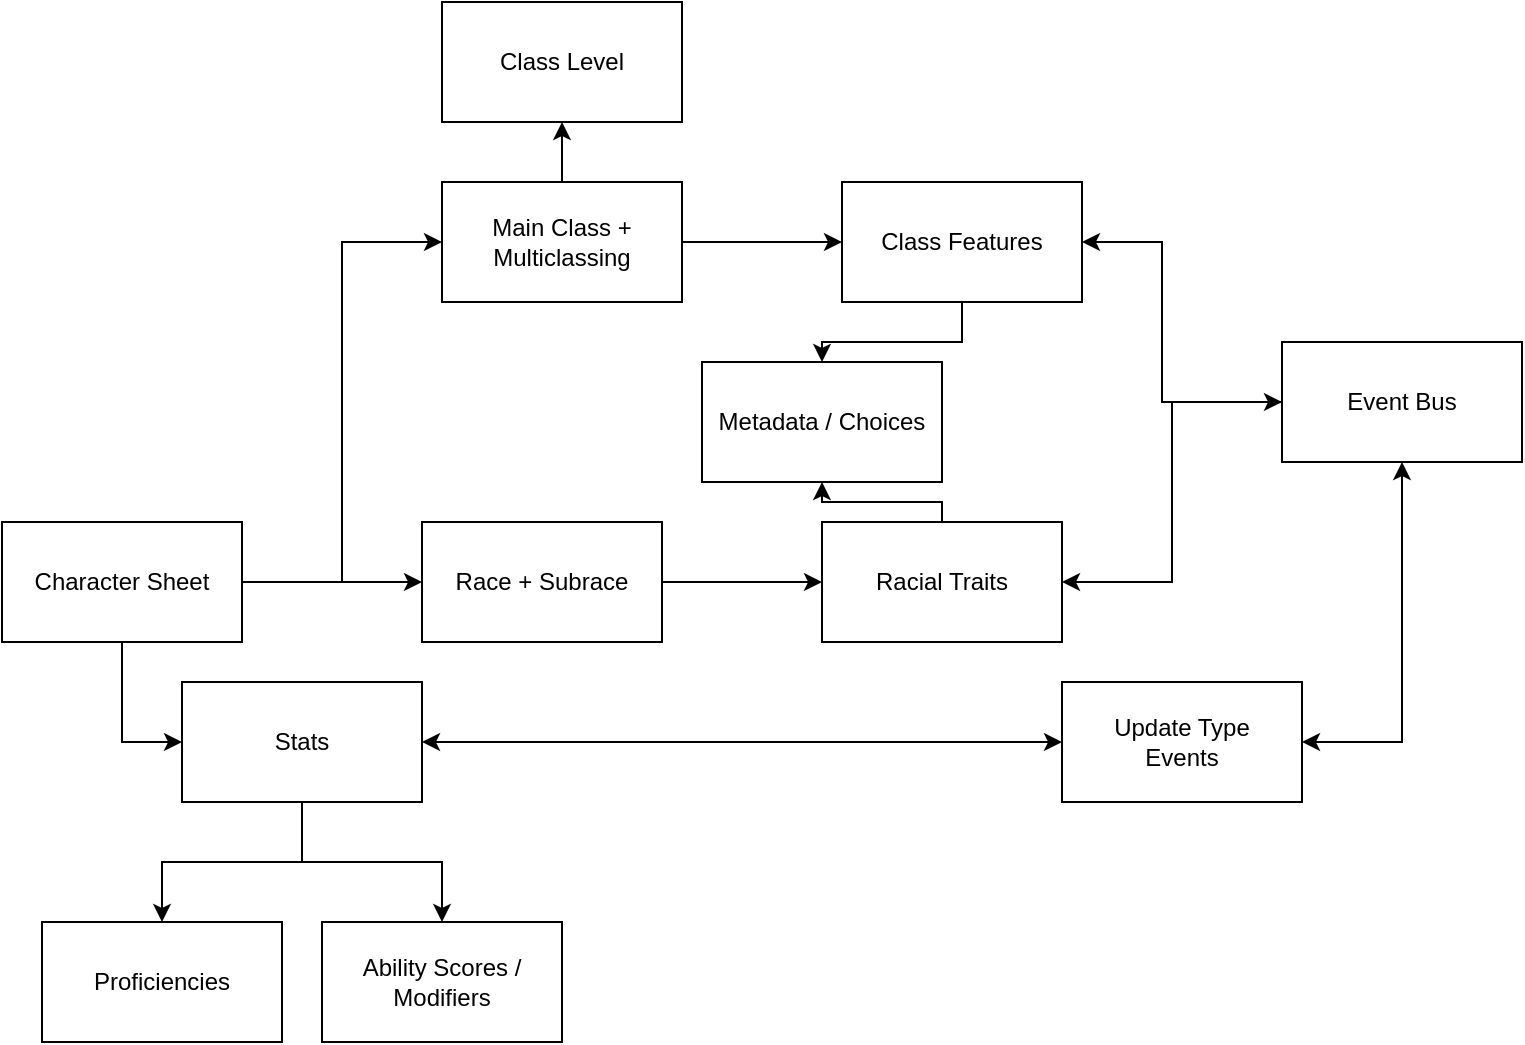 <mxfile version="16.1.2" type="device" pages="2"><diagram id="zWpXQNLY9MVaaaE5by92" name="Character Sheet"><mxGraphModel dx="1038" dy="649" grid="1" gridSize="10" guides="1" tooltips="1" connect="1" arrows="1" fold="1" page="1" pageScale="1" pageWidth="850" pageHeight="1100" math="0" shadow="0"><root><mxCell id="0"/><mxCell id="1" parent="0"/><mxCell id="rF89uDadST_IWnN8tlXQ-12" style="edgeStyle=orthogonalEdgeStyle;rounded=0;orthogonalLoop=1;jettySize=auto;html=1;exitX=1;exitY=0.5;exitDx=0;exitDy=0;" parent="1" source="rF89uDadST_IWnN8tlXQ-1" target="rF89uDadST_IWnN8tlXQ-10" edge="1"><mxGeometry relative="1" as="geometry"><Array as="points"><mxPoint x="240" y="390"/><mxPoint x="240" y="220"/></Array></mxGeometry></mxCell><mxCell id="rF89uDadST_IWnN8tlXQ-18" style="edgeStyle=orthogonalEdgeStyle;rounded=0;orthogonalLoop=1;jettySize=auto;html=1;exitX=1;exitY=0.5;exitDx=0;exitDy=0;entryX=0;entryY=0.5;entryDx=0;entryDy=0;" parent="1" source="rF89uDadST_IWnN8tlXQ-1" target="rF89uDadST_IWnN8tlXQ-17" edge="1"><mxGeometry relative="1" as="geometry"/></mxCell><mxCell id="jX80wkYnmp6GVV_yO6-_-6" style="edgeStyle=orthogonalEdgeStyle;rounded=0;orthogonalLoop=1;jettySize=auto;html=1;exitX=0.5;exitY=1;exitDx=0;exitDy=0;entryX=0;entryY=0.5;entryDx=0;entryDy=0;" parent="1" source="rF89uDadST_IWnN8tlXQ-1" target="jX80wkYnmp6GVV_yO6-_-1" edge="1"><mxGeometry relative="1" as="geometry"/></mxCell><mxCell id="rF89uDadST_IWnN8tlXQ-1" value="Character Sheet" style="rounded=0;whiteSpace=wrap;html=1;" parent="1" vertex="1"><mxGeometry x="70" y="360" width="120" height="60" as="geometry"/></mxCell><mxCell id="rF89uDadST_IWnN8tlXQ-4" style="edgeStyle=orthogonalEdgeStyle;rounded=0;orthogonalLoop=1;jettySize=auto;html=1;exitX=0.5;exitY=1;exitDx=0;exitDy=0;entryX=0.5;entryY=0;entryDx=0;entryDy=0;" parent="1" edge="1"><mxGeometry relative="1" as="geometry"><mxPoint x="260" y="300" as="sourcePoint"/></mxGeometry></mxCell><mxCell id="rF89uDadST_IWnN8tlXQ-6" style="edgeStyle=orthogonalEdgeStyle;rounded=0;orthogonalLoop=1;jettySize=auto;html=1;exitX=0.5;exitY=1;exitDx=0;exitDy=0;entryX=0.5;entryY=0;entryDx=0;entryDy=0;" parent="1" edge="1"><mxGeometry relative="1" as="geometry"><mxPoint x="260" y="300" as="sourcePoint"/></mxGeometry></mxCell><mxCell id="rF89uDadST_IWnN8tlXQ-14" style="edgeStyle=orthogonalEdgeStyle;rounded=0;orthogonalLoop=1;jettySize=auto;html=1;exitX=1;exitY=0.5;exitDx=0;exitDy=0;entryX=0;entryY=0.5;entryDx=0;entryDy=0;" parent="1" source="rF89uDadST_IWnN8tlXQ-10" target="rF89uDadST_IWnN8tlXQ-13" edge="1"><mxGeometry relative="1" as="geometry"/></mxCell><mxCell id="GarxrfblWD5W7Cx8Kq87-2" style="edgeStyle=orthogonalEdgeStyle;rounded=0;orthogonalLoop=1;jettySize=auto;html=1;exitX=0.5;exitY=0;exitDx=0;exitDy=0;entryX=0.5;entryY=1;entryDx=0;entryDy=0;" parent="1" source="rF89uDadST_IWnN8tlXQ-10" target="GarxrfblWD5W7Cx8Kq87-1" edge="1"><mxGeometry relative="1" as="geometry"/></mxCell><mxCell id="rF89uDadST_IWnN8tlXQ-10" value="Main Class + Multiclassing" style="rounded=0;whiteSpace=wrap;html=1;" parent="1" vertex="1"><mxGeometry x="290" y="190" width="120" height="60" as="geometry"/></mxCell><mxCell id="Igiq7rH629uIA3LD1AD5-1" style="edgeStyle=orthogonalEdgeStyle;rounded=0;orthogonalLoop=1;jettySize=auto;html=1;exitX=0.5;exitY=1;exitDx=0;exitDy=0;" parent="1" source="rF89uDadST_IWnN8tlXQ-13" target="GarxrfblWD5W7Cx8Kq87-3" edge="1"><mxGeometry relative="1" as="geometry"/></mxCell><mxCell id="rF89uDadST_IWnN8tlXQ-13" value="Class Features" style="rounded=0;whiteSpace=wrap;html=1;" parent="1" vertex="1"><mxGeometry x="490" y="190" width="120" height="60" as="geometry"/></mxCell><mxCell id="rF89uDadST_IWnN8tlXQ-16" style="edgeStyle=orthogonalEdgeStyle;rounded=0;orthogonalLoop=1;jettySize=auto;html=1;exitX=0;exitY=0.5;exitDx=0;exitDy=0;entryX=1;entryY=0.5;entryDx=0;entryDy=0;startArrow=classic;startFill=1;" parent="1" source="rF89uDadST_IWnN8tlXQ-15" target="rF89uDadST_IWnN8tlXQ-13" edge="1"><mxGeometry relative="1" as="geometry"><Array as="points"><mxPoint x="650" y="300"/><mxPoint x="650" y="220"/></Array></mxGeometry></mxCell><mxCell id="rF89uDadST_IWnN8tlXQ-21" style="edgeStyle=orthogonalEdgeStyle;rounded=0;orthogonalLoop=1;jettySize=auto;html=1;exitX=0;exitY=0.5;exitDx=0;exitDy=0;entryX=1;entryY=0.5;entryDx=0;entryDy=0;" parent="1" source="rF89uDadST_IWnN8tlXQ-15" target="rF89uDadST_IWnN8tlXQ-19" edge="1"><mxGeometry relative="1" as="geometry"/></mxCell><mxCell id="rF89uDadST_IWnN8tlXQ-23" style="edgeStyle=orthogonalEdgeStyle;rounded=0;orthogonalLoop=1;jettySize=auto;html=1;exitX=0.5;exitY=1;exitDx=0;exitDy=0;entryX=1;entryY=0.5;entryDx=0;entryDy=0;startArrow=classic;startFill=1;" parent="1" source="rF89uDadST_IWnN8tlXQ-15" target="rF89uDadST_IWnN8tlXQ-22" edge="1"><mxGeometry relative="1" as="geometry"/></mxCell><mxCell id="rF89uDadST_IWnN8tlXQ-15" value="Event Bus" style="rounded=0;whiteSpace=wrap;html=1;" parent="1" vertex="1"><mxGeometry x="710" y="270" width="120" height="60" as="geometry"/></mxCell><mxCell id="rF89uDadST_IWnN8tlXQ-20" style="edgeStyle=orthogonalEdgeStyle;rounded=0;orthogonalLoop=1;jettySize=auto;html=1;exitX=1;exitY=0.5;exitDx=0;exitDy=0;" parent="1" source="rF89uDadST_IWnN8tlXQ-17" target="rF89uDadST_IWnN8tlXQ-19" edge="1"><mxGeometry relative="1" as="geometry"/></mxCell><mxCell id="rF89uDadST_IWnN8tlXQ-17" value="Race + Subrace" style="rounded=0;whiteSpace=wrap;html=1;" parent="1" vertex="1"><mxGeometry x="280" y="360" width="120" height="60" as="geometry"/></mxCell><mxCell id="Igiq7rH629uIA3LD1AD5-2" style="edgeStyle=orthogonalEdgeStyle;rounded=0;orthogonalLoop=1;jettySize=auto;html=1;exitX=0.5;exitY=0;exitDx=0;exitDy=0;entryX=0.5;entryY=1;entryDx=0;entryDy=0;" parent="1" source="rF89uDadST_IWnN8tlXQ-19" target="GarxrfblWD5W7Cx8Kq87-3" edge="1"><mxGeometry relative="1" as="geometry"><Array as="points"><mxPoint x="540" y="350"/><mxPoint x="480" y="350"/></Array></mxGeometry></mxCell><mxCell id="rF89uDadST_IWnN8tlXQ-19" value="Racial Traits&lt;br&gt;" style="rounded=0;whiteSpace=wrap;html=1;" parent="1" vertex="1"><mxGeometry x="480" y="360" width="120" height="60" as="geometry"/></mxCell><mxCell id="rF89uDadST_IWnN8tlXQ-22" value="Update Type&lt;br&gt;Events" style="rounded=0;whiteSpace=wrap;html=1;" parent="1" vertex="1"><mxGeometry x="600" y="440" width="120" height="60" as="geometry"/></mxCell><mxCell id="jX80wkYnmp6GVV_yO6-_-13" style="edgeStyle=orthogonalEdgeStyle;rounded=0;orthogonalLoop=1;jettySize=auto;html=1;exitX=1;exitY=0.5;exitDx=0;exitDy=0;entryX=0;entryY=0.5;entryDx=0;entryDy=0;startArrow=classic;startFill=1;" parent="1" source="jX80wkYnmp6GVV_yO6-_-1" target="rF89uDadST_IWnN8tlXQ-22" edge="1"><mxGeometry relative="1" as="geometry"/></mxCell><mxCell id="jX80wkYnmp6GVV_yO6-_-14" style="edgeStyle=orthogonalEdgeStyle;rounded=0;orthogonalLoop=1;jettySize=auto;html=1;exitX=0.5;exitY=1;exitDx=0;exitDy=0;entryX=0.5;entryY=0;entryDx=0;entryDy=0;startArrow=none;startFill=0;" parent="1" source="jX80wkYnmp6GVV_yO6-_-1" target="jX80wkYnmp6GVV_yO6-_-4" edge="1"><mxGeometry relative="1" as="geometry"/></mxCell><mxCell id="jX80wkYnmp6GVV_yO6-_-15" style="edgeStyle=orthogonalEdgeStyle;rounded=0;orthogonalLoop=1;jettySize=auto;html=1;exitX=0.5;exitY=1;exitDx=0;exitDy=0;startArrow=none;startFill=0;" parent="1" source="jX80wkYnmp6GVV_yO6-_-1" target="jX80wkYnmp6GVV_yO6-_-2" edge="1"><mxGeometry relative="1" as="geometry"/></mxCell><mxCell id="jX80wkYnmp6GVV_yO6-_-1" value="Stats" style="rounded=0;whiteSpace=wrap;html=1;" parent="1" vertex="1"><mxGeometry x="160" y="440" width="120" height="60" as="geometry"/></mxCell><mxCell id="jX80wkYnmp6GVV_yO6-_-2" value="Ability Scores / Modifiers" style="rounded=0;whiteSpace=wrap;html=1;" parent="1" vertex="1"><mxGeometry x="230" y="560" width="120" height="60" as="geometry"/></mxCell><mxCell id="jX80wkYnmp6GVV_yO6-_-4" value="Proficiencies" style="rounded=0;whiteSpace=wrap;html=1;" parent="1" vertex="1"><mxGeometry x="90" y="560" width="120" height="60" as="geometry"/></mxCell><mxCell id="GarxrfblWD5W7Cx8Kq87-1" value="Class Level" style="rounded=0;whiteSpace=wrap;html=1;" parent="1" vertex="1"><mxGeometry x="290" y="100" width="120" height="60" as="geometry"/></mxCell><mxCell id="GarxrfblWD5W7Cx8Kq87-3" value="Metadata / Choices" style="rounded=0;whiteSpace=wrap;html=1;" parent="1" vertex="1"><mxGeometry x="420" y="280" width="120" height="60" as="geometry"/></mxCell></root></mxGraphModel></diagram><diagram id="UebFC9nkYhAQcxh7Ly5E" name="Choice"><mxGraphModel dx="1038" dy="649" grid="1" gridSize="10" guides="1" tooltips="1" connect="1" arrows="1" fold="1" page="1" pageScale="1" pageWidth="850" pageHeight="1100" math="0" shadow="0"><root><mxCell id="fgzbieYAFQVl4ylPhFdJ-0"/><mxCell id="fgzbieYAFQVl4ylPhFdJ-1" parent="fgzbieYAFQVl4ylPhFdJ-0"/><mxCell id="fgzbieYAFQVl4ylPhFdJ-10" value="provides" style="edgeStyle=orthogonalEdgeStyle;rounded=0;orthogonalLoop=1;jettySize=auto;html=1;exitX=1;exitY=0.5;exitDx=0;exitDy=0;entryX=0;entryY=0.5;entryDx=0;entryDy=0;" parent="fgzbieYAFQVl4ylPhFdJ-1" source="fgzbieYAFQVl4ylPhFdJ-2" target="fgzbieYAFQVl4ylPhFdJ-3" edge="1"><mxGeometry relative="1" as="geometry"/></mxCell><mxCell id="fgzbieYAFQVl4ylPhFdJ-2" value="Trait / Feature" style="rounded=0;whiteSpace=wrap;html=1;" parent="fgzbieYAFQVl4ylPhFdJ-1" vertex="1"><mxGeometry x="10" y="160" width="120" height="60" as="geometry"/></mxCell><mxCell id="fgzbieYAFQVl4ylPhFdJ-8" value="provides" style="edgeStyle=orthogonalEdgeStyle;rounded=0;orthogonalLoop=1;jettySize=auto;html=1;exitX=0.5;exitY=1;exitDx=0;exitDy=0;entryX=0;entryY=0.5;entryDx=0;entryDy=0;" parent="fgzbieYAFQVl4ylPhFdJ-1" source="fgzbieYAFQVl4ylPhFdJ-3" target="fgzbieYAFQVl4ylPhFdJ-5" edge="1"><mxGeometry relative="1" as="geometry"/></mxCell><mxCell id="fgzbieYAFQVl4ylPhFdJ-9" style="edgeStyle=orthogonalEdgeStyle;rounded=0;orthogonalLoop=1;jettySize=auto;html=1;exitX=0.5;exitY=1;exitDx=0;exitDy=0;entryX=0;entryY=0.5;entryDx=0;entryDy=0;" parent="fgzbieYAFQVl4ylPhFdJ-1" source="fgzbieYAFQVl4ylPhFdJ-3" target="fgzbieYAFQVl4ylPhFdJ-4" edge="1"><mxGeometry relative="1" as="geometry"/></mxCell><mxCell id="UQ74pCZkiA_mzW5C2-Kw-7" style="edgeStyle=orthogonalEdgeStyle;rounded=0;orthogonalLoop=1;jettySize=auto;html=1;exitX=1;exitY=0.5;exitDx=0;exitDy=0;entryX=0;entryY=0.5;entryDx=0;entryDy=0;" edge="1" parent="fgzbieYAFQVl4ylPhFdJ-1" source="fgzbieYAFQVl4ylPhFdJ-3" target="fgzbieYAFQVl4ylPhFdJ-6"><mxGeometry relative="1" as="geometry"/></mxCell><mxCell id="fgzbieYAFQVl4ylPhFdJ-3" value="Options" style="rounded=0;whiteSpace=wrap;html=1;" parent="fgzbieYAFQVl4ylPhFdJ-1" vertex="1"><mxGeometry x="200" y="160" width="120" height="60" as="geometry"/></mxCell><mxCell id="fgzbieYAFQVl4ylPhFdJ-4" value="Choice" style="rounded=0;whiteSpace=wrap;html=1;" parent="fgzbieYAFQVl4ylPhFdJ-1" vertex="1"><mxGeometry x="390" y="310" width="120" height="60" as="geometry"/></mxCell><mxCell id="fgzbieYAFQVl4ylPhFdJ-5" value="Choice" style="rounded=0;whiteSpace=wrap;html=1;" parent="fgzbieYAFQVl4ylPhFdJ-1" vertex="1"><mxGeometry x="390" y="240" width="120" height="60" as="geometry"/></mxCell><mxCell id="UQ74pCZkiA_mzW5C2-Kw-1" value="selected by" style="edgeStyle=orthogonalEdgeStyle;rounded=0;orthogonalLoop=1;jettySize=auto;html=1;exitX=1;exitY=0.5;exitDx=0;exitDy=0;entryX=0;entryY=0.5;entryDx=0;entryDy=0;" edge="1" parent="fgzbieYAFQVl4ylPhFdJ-1" source="fgzbieYAFQVl4ylPhFdJ-6" target="UQ74pCZkiA_mzW5C2-Kw-0"><mxGeometry relative="1" as="geometry"><Array as="points"><mxPoint x="550" y="190"/><mxPoint x="550" y="350"/></Array></mxGeometry></mxCell><mxCell id="fgzbieYAFQVl4ylPhFdJ-6" value="Choice" style="rounded=0;whiteSpace=wrap;html=1;" parent="fgzbieYAFQVl4ylPhFdJ-1" vertex="1"><mxGeometry x="390" y="160" width="120" height="60" as="geometry"/></mxCell><mxCell id="UQ74pCZkiA_mzW5C2-Kw-6" style="edgeStyle=orthogonalEdgeStyle;rounded=0;orthogonalLoop=1;jettySize=auto;html=1;exitX=0.5;exitY=1;exitDx=0;exitDy=0;entryX=0.5;entryY=1;entryDx=0;entryDy=0;" edge="1" parent="fgzbieYAFQVl4ylPhFdJ-1" source="UQ74pCZkiA_mzW5C2-Kw-0" target="fgzbieYAFQVl4ylPhFdJ-2"><mxGeometry relative="1" as="geometry"/></mxCell><mxCell id="UQ74pCZkiA_mzW5C2-Kw-0" value="Metadata" style="rounded=0;whiteSpace=wrap;html=1;" vertex="1" parent="fgzbieYAFQVl4ylPhFdJ-1"><mxGeometry x="580" y="320" width="120" height="60" as="geometry"/></mxCell><mxCell id="UQ74pCZkiA_mzW5C2-Kw-4" value="provides" style="edgeStyle=orthogonalEdgeStyle;rounded=0;orthogonalLoop=1;jettySize=auto;html=1;exitX=0.5;exitY=1;exitDx=0;exitDy=0;entryX=0.5;entryY=0;entryDx=0;entryDy=0;" edge="1" parent="fgzbieYAFQVl4ylPhFdJ-1" source="UQ74pCZkiA_mzW5C2-Kw-3" target="UQ74pCZkiA_mzW5C2-Kw-0"><mxGeometry relative="1" as="geometry"/></mxCell><mxCell id="UQ74pCZkiA_mzW5C2-Kw-3" value="Character Sheet" style="rounded=0;whiteSpace=wrap;html=1;" vertex="1" parent="fgzbieYAFQVl4ylPhFdJ-1"><mxGeometry x="580" y="160" width="120" height="60" as="geometry"/></mxCell></root></mxGraphModel></diagram></mxfile>
